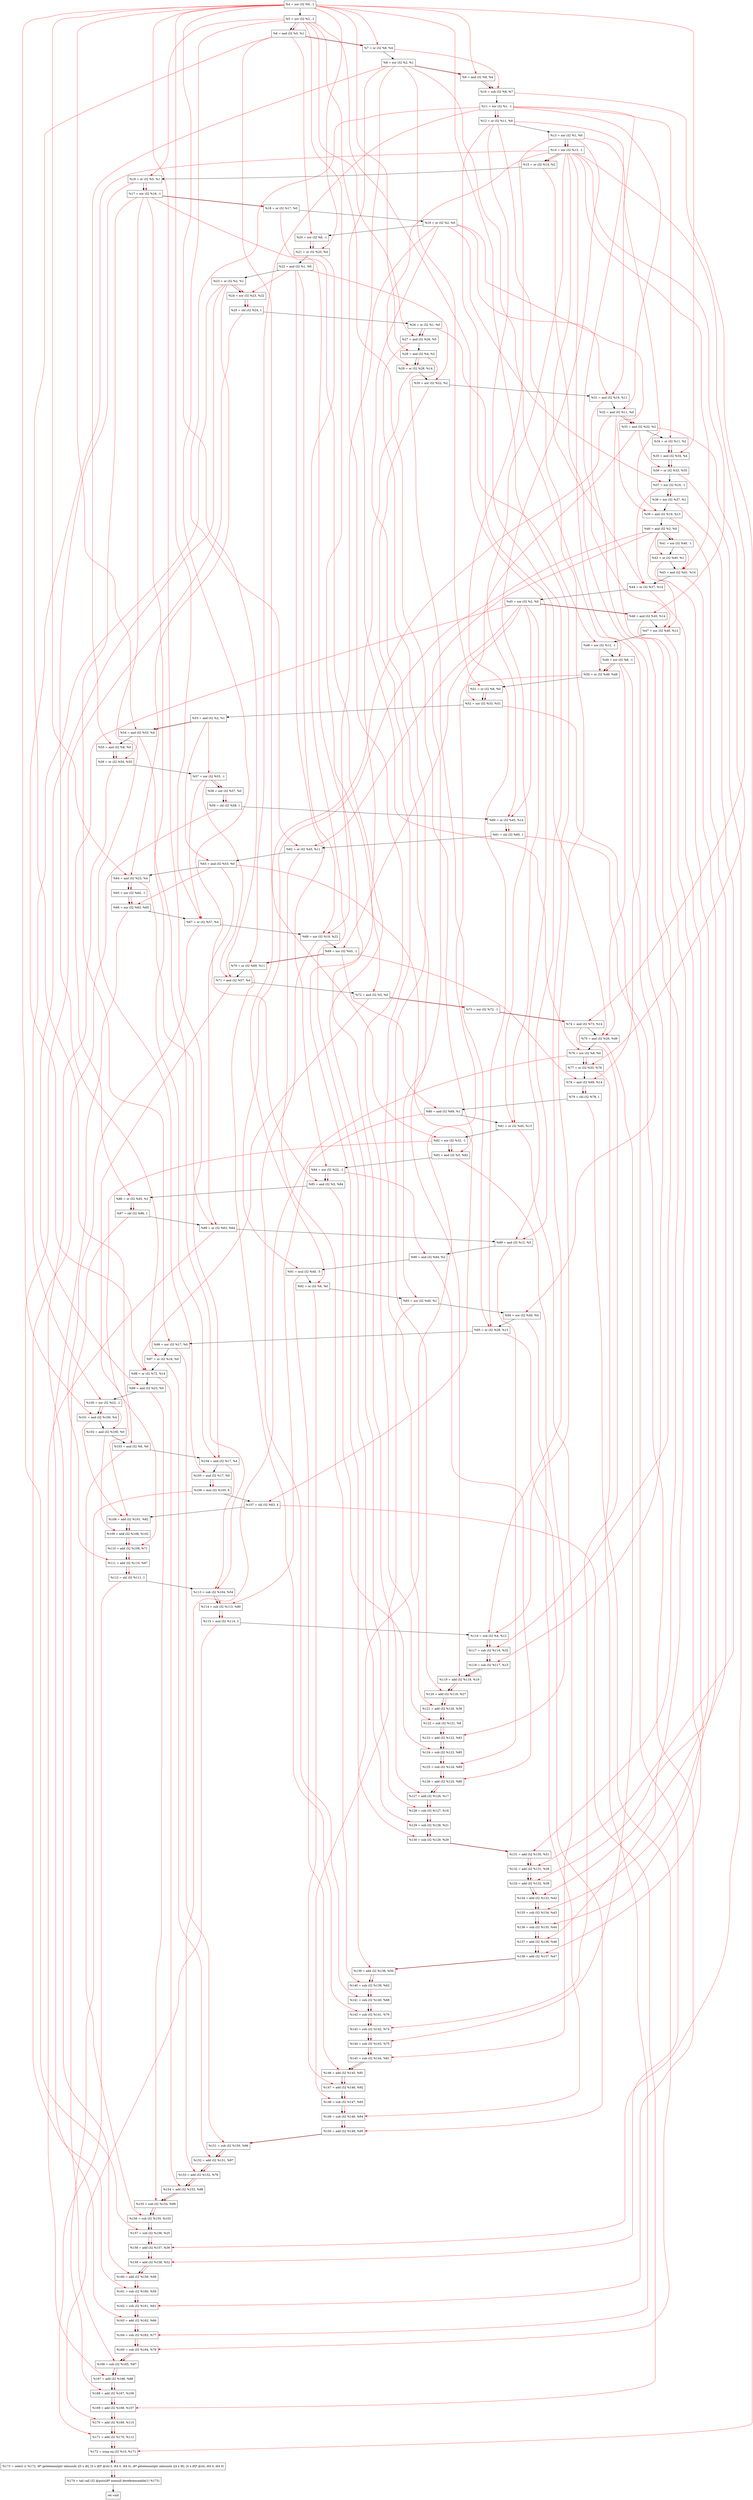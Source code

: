 digraph "DFG for'crackme' function" {
	Node0x205d810[shape=record, label="  %4 = xor i32 %0, -1"];
	Node0x205d8d0[shape=record, label="  %5 = xor i32 %2, -1"];
	Node0x205d940[shape=record, label="  %6 = and i32 %5, %1"];
	Node0x205d9b0[shape=record, label="  %7 = or i32 %6, %4"];
	Node0x205da20[shape=record, label="  %8 = xor i32 %2, %1"];
	Node0x205da90[shape=record, label="  %9 = and i32 %8, %4"];
	Node0x205db00[shape=record, label="  %10 = sub i32 %9, %7"];
	Node0x205db70[shape=record, label="  %11 = xor i32 %1, -1"];
	Node0x205dbe0[shape=record, label="  %12 = or i32 %11, %0"];
	Node0x205dc50[shape=record, label="  %13 = xor i32 %1, %0"];
	Node0x205dcc0[shape=record, label="  %14 = xor i32 %13, -1"];
	Node0x205dd30[shape=record, label="  %15 = or i32 %14, %2"];
	Node0x205dda0[shape=record, label="  %16 = or i32 %5, %1"];
	Node0x205de10[shape=record, label="  %17 = xor i32 %16, -1"];
	Node0x205de80[shape=record, label="  %18 = or i32 %17, %0"];
	Node0x205def0[shape=record, label="  %19 = or i32 %2, %0"];
	Node0x205df60[shape=record, label="  %20 = xor i32 %6, -1"];
	Node0x205dfd0[shape=record, label="  %21 = or i32 %20, %4"];
	Node0x205e040[shape=record, label="  %22 = and i32 %1, %0"];
	Node0x205e0b0[shape=record, label="  %23 = or i32 %2, %1"];
	Node0x205e120[shape=record, label="  %24 = xor i32 %23, %22"];
	Node0x205e190[shape=record, label="  %25 = shl i32 %24, 1"];
	Node0x205e200[shape=record, label="  %26 = or i32 %1, %0"];
	Node0x205e270[shape=record, label="  %27 = and i32 %26, %5"];
	Node0x205e2e0[shape=record, label="  %28 = and i32 %4, %2"];
	Node0x205e350[shape=record, label="  %29 = or i32 %28, %14"];
	Node0x205e3c0[shape=record, label="  %30 = xor i32 %22, %2"];
	Node0x205e430[shape=record, label="  %31 = and i32 %19, %11"];
	Node0x205e4a0[shape=record, label="  %32 = and i32 %11, %0"];
	Node0x205e720[shape=record, label="  %33 = and i32 %32, %2"];
	Node0x205e790[shape=record, label="  %34 = or i32 %11, %2"];
	Node0x205e800[shape=record, label="  %35 = and i32 %34, %4"];
	Node0x205e870[shape=record, label="  %36 = or i32 %33, %35"];
	Node0x205e8e0[shape=record, label="  %37 = xor i32 %19, -1"];
	Node0x205e950[shape=record, label="  %38 = xor i32 %37, %1"];
	Node0x205e9c0[shape=record, label="  %39 = and i32 %19, %13"];
	Node0x205ea30[shape=record, label="  %40 = and i32 %2, %0"];
	Node0x205eaa0[shape=record, label="  %41 = xor i32 %40, -1"];
	Node0x205eb10[shape=record, label="  %42 = or i32 %40, %1"];
	Node0x205eb80[shape=record, label="  %43 = and i32 %41, %14"];
	Node0x205ebf0[shape=record, label="  %44 = or i32 %37, %14"];
	Node0x205ec60[shape=record, label="  %45 = xor i32 %2, %0"];
	Node0x205ecd0[shape=record, label="  %46 = and i32 %45, %14"];
	Node0x205ed40[shape=record, label="  %47 = xor i32 %40, %12"];
	Node0x205edb0[shape=record, label="  %48 = xor i32 %12, -1"];
	Node0x205ee20[shape=record, label="  %49 = xor i32 %8, -1"];
	Node0x205ee90[shape=record, label="  %50 = or i32 %49, %48"];
	Node0x205ef00[shape=record, label="  %51 = or i32 %8, %0"];
	Node0x205ef70[shape=record, label="  %52 = xor i32 %33, %51"];
	Node0x205efe0[shape=record, label="  %53 = and i32 %2, %1"];
	Node0x205f050[shape=record, label="  %54 = and i32 %53, %4"];
	Node0x205f0c0[shape=record, label="  %55 = and i32 %8, %0"];
	Node0x205f130[shape=record, label="  %56 = or i32 %54, %55"];
	Node0x205f1a0[shape=record, label="  %57 = xor i32 %53, -1"];
	Node0x205f210[shape=record, label="  %58 = xor i32 %57, %0"];
	Node0x205f280[shape=record, label="  %59 = shl i32 %58, 1"];
	Node0x205f2f0[shape=record, label="  %60 = or i32 %45, %14"];
	Node0x205f360[shape=record, label="  %61 = shl i32 %60, 1"];
	Node0x205f3d0[shape=record, label="  %62 = or i32 %45, %11"];
	Node0x205f440[shape=record, label="  %63 = and i32 %53, %0"];
	Node0x205f4b0[shape=record, label="  %64 = and i32 %23, %4"];
	Node0x205f930[shape=record, label="  %65 = xor i32 %64, -1"];
	Node0x205f9a0[shape=record, label="  %66 = xor i32 %63, %65"];
	Node0x205fa10[shape=record, label="  %67 = or i32 %57, %4"];
	Node0x205fa80[shape=record, label="  %68 = xor i32 %19, %22"];
	Node0x205faf0[shape=record, label="  %69 = xor i32 %45, -1"];
	Node0x205fb60[shape=record, label="  %70 = or i32 %69, %11"];
	Node0x205fbd0[shape=record, label="  %71 = and i32 %57, %4"];
	Node0x205fc40[shape=record, label="  %72 = and i32 %5, %0"];
	Node0x205fcb0[shape=record, label="  %73 = xor i32 %72, -1"];
	Node0x205fd20[shape=record, label="  %74 = and i32 %73, %14"];
	Node0x205fd90[shape=record, label="  %75 = and i32 %26, %49"];
	Node0x205fe00[shape=record, label="  %76 = xor i32 %8, %0"];
	Node0x205fe70[shape=record, label="  %77 = or i32 %33, %76"];
	Node0x205fee0[shape=record, label="  %78 = and i32 %69, %14"];
	Node0x205ff50[shape=record, label="  %79 = shl i32 %78, 1"];
	Node0x205ffc0[shape=record, label="  %80 = and i32 %69, %1"];
	Node0x2060030[shape=record, label="  %81 = or i32 %45, %13"];
	Node0x20600a0[shape=record, label="  %82 = xor i32 %32, -1"];
	Node0x2060110[shape=record, label="  %83 = and i32 %5, %82"];
	Node0x2060180[shape=record, label="  %84 = xor i32 %22, -1"];
	Node0x20601f0[shape=record, label="  %85 = and i32 %5, %84"];
	Node0x2060260[shape=record, label="  %86 = or i32 %45, %1"];
	Node0x20602d0[shape=record, label="  %87 = shl i32 %86, 1"];
	Node0x2060340[shape=record, label="  %88 = or i32 %63, %64"];
	Node0x20603b0[shape=record, label="  %89 = and i32 %12, %5"];
	Node0x2060420[shape=record, label="  %90 = and i32 %84, %2"];
	Node0x20604c0[shape=record, label="  %91 = mul i32 %40, -5"];
	Node0x2060530[shape=record, label="  %92 = or i32 %6, %0"];
	Node0x20605a0[shape=record, label="  %93 = xor i32 %40, %1"];
	Node0x2060610[shape=record, label="  %94 = xor i32 %49, %0"];
	Node0x2060680[shape=record, label="  %95 = or i32 %28, %13"];
	Node0x20606f0[shape=record, label="  %96 = xor i32 %17, %0"];
	Node0x2060760[shape=record, label="  %97 = or i32 %16, %0"];
	Node0x20607d0[shape=record, label="  %98 = or i32 %72, %14"];
	Node0x2060840[shape=record, label="  %99 = and i32 %23, %0"];
	Node0x20608b0[shape=record, label="  %100 = xor i32 %23, -1"];
	Node0x2060920[shape=record, label="  %101 = and i32 %100, %4"];
	Node0x2060990[shape=record, label="  %102 = and i32 %100, %0"];
	Node0x2060a00[shape=record, label="  %103 = and i32 %6, %0"];
	Node0x2060a70[shape=record, label="  %104 = and i32 %17, %4"];
	Node0x2060ae0[shape=record, label="  %105 = and i32 %17, %0"];
	Node0x2060b80[shape=record, label="  %106 = mul i32 %105, 6"];
	Node0x2060c20[shape=record, label="  %107 = shl i32 %63, 4"];
	Node0x2060c90[shape=record, label="  %108 = add i32 %101, %82"];
	Node0x2060d00[shape=record, label="  %109 = add i32 %108, %102"];
	Node0x2060d70[shape=record, label="  %110 = add i32 %109, %71"];
	Node0x2060de0[shape=record, label="  %111 = add i32 %110, %67"];
	Node0x2060e50[shape=record, label="  %112 = shl i32 %111, 1"];
	Node0x2060ec0[shape=record, label="  %113 = sub i32 %104, %54"];
	Node0x2060f30[shape=record, label="  %114 = sub i32 %113, %80"];
	Node0x2060fd0[shape=record, label="  %115 = mul i32 %114, 3"];
	Node0x2061040[shape=record, label="  %116 = sub i32 %4, %12"];
	Node0x20610b0[shape=record, label="  %117 = sub i32 %116, %32"];
	Node0x2061120[shape=record, label="  %118 = sub i32 %117, %15"];
	Node0x2061190[shape=record, label="  %119 = add i32 %118, %19"];
	Node0x2061200[shape=record, label="  %120 = add i32 %119, %27"];
	Node0x2061270[shape=record, label="  %121 = add i32 %120, %30"];
	Node0x20612e0[shape=record, label="  %122 = sub i32 %121, %8"];
	Node0x2061350[shape=record, label="  %123 = add i32 %122, %83"];
	Node0x20613c0[shape=record, label="  %124 = sub i32 %123, %85"];
	Node0x2061430[shape=record, label="  %125 = sub i32 %124, %89"];
	Node0x20614a0[shape=record, label="  %126 = add i32 %125, %90"];
	Node0x2061510[shape=record, label="  %127 = add i32 %126, %17"];
	Node0x2061580[shape=record, label="  %128 = sub i32 %127, %18"];
	Node0x2061e00[shape=record, label="  %129 = sub i32 %128, %21"];
	Node0x2061e70[shape=record, label="  %130 = sub i32 %129, %29"];
	Node0x2061ee0[shape=record, label="  %131 = add i32 %130, %31"];
	Node0x2061f50[shape=record, label="  %132 = add i32 %131, %38"];
	Node0x2061fc0[shape=record, label="  %133 = add i32 %132, %39"];
	Node0x2062030[shape=record, label="  %134 = add i32 %133, %42"];
	Node0x20620a0[shape=record, label="  %135 = sub i32 %134, %43"];
	Node0x2062110[shape=record, label="  %136 = sub i32 %135, %44"];
	Node0x2062180[shape=record, label="  %137 = add i32 %136, %46"];
	Node0x20621f0[shape=record, label="  %138 = add i32 %137, %47"];
	Node0x2062260[shape=record, label="  %139 = add i32 %138, %50"];
	Node0x20622d0[shape=record, label="  %140 = sub i32 %139, %62"];
	Node0x2062340[shape=record, label="  %141 = sub i32 %140, %68"];
	Node0x20623b0[shape=record, label="  %142 = sub i32 %141, %70"];
	Node0x2062420[shape=record, label="  %143 = sub i32 %142, %74"];
	Node0x2062490[shape=record, label="  %144 = sub i32 %143, %75"];
	Node0x2062500[shape=record, label="  %145 = sub i32 %144, %81"];
	Node0x2062570[shape=record, label="  %146 = add i32 %145, %91"];
	Node0x20625e0[shape=record, label="  %147 = add i32 %146, %92"];
	Node0x2062650[shape=record, label="  %148 = sub i32 %147, %93"];
	Node0x20626c0[shape=record, label="  %149 = sub i32 %148, %94"];
	Node0x2062730[shape=record, label="  %150 = add i32 %149, %95"];
	Node0x20627a0[shape=record, label="  %151 = sub i32 %150, %96"];
	Node0x2062810[shape=record, label="  %152 = add i32 %151, %97"];
	Node0x2062880[shape=record, label="  %153 = add i32 %152, %76"];
	Node0x20628f0[shape=record, label="  %154 = add i32 %153, %98"];
	Node0x2062960[shape=record, label="  %155 = sub i32 %154, %99"];
	Node0x20629d0[shape=record, label="  %156 = sub i32 %155, %103"];
	Node0x2062a40[shape=record, label="  %157 = sub i32 %156, %25"];
	Node0x2062ab0[shape=record, label="  %158 = add i32 %157, %36"];
	Node0x2062b20[shape=record, label="  %159 = add i32 %158, %52"];
	Node0x2062b90[shape=record, label="  %160 = add i32 %159, %56"];
	Node0x2062c00[shape=record, label="  %161 = sub i32 %160, %59"];
	Node0x2062c70[shape=record, label="  %162 = sub i32 %161, %61"];
	Node0x2062ce0[shape=record, label="  %163 = add i32 %162, %66"];
	Node0x2062d50[shape=record, label="  %164 = sub i32 %163, %77"];
	Node0x2062dc0[shape=record, label="  %165 = sub i32 %164, %79"];
	Node0x2062e30[shape=record, label="  %166 = sub i32 %165, %87"];
	Node0x2062ea0[shape=record, label="  %167 = add i32 %166, %88"];
	Node0x2062f10[shape=record, label="  %168 = add i32 %167, %106"];
	Node0x2062f80[shape=record, label="  %169 = add i32 %168, %107"];
	Node0x2062ff0[shape=record, label="  %170 = add i32 %169, %115"];
	Node0x2063060[shape=record, label="  %171 = add i32 %170, %112"];
	Node0x20630d0[shape=record, label="  %172 = icmp eq i32 %10, %171"];
	Node0x1ffd268[shape=record, label="  %173 = select i1 %172, i8* getelementptr inbounds ([5 x i8], [5 x i8]* @str.3, i64 0, i64 0), i8* getelementptr inbounds ([4 x i8], [4 x i8]* @str, i64 0, i64 0)"];
	Node0x2063360[shape=record, label="  %174 = tail call i32 @puts(i8* nonnull dereferenceable(1) %173)"];
	Node0x20633b0[shape=record, label="  ret void"];
	Node0x205d810 -> Node0x205d8d0;
	Node0x205d8d0 -> Node0x205d940;
	Node0x205d940 -> Node0x205d9b0;
	Node0x205d9b0 -> Node0x205da20;
	Node0x205da20 -> Node0x205da90;
	Node0x205da90 -> Node0x205db00;
	Node0x205db00 -> Node0x205db70;
	Node0x205db70 -> Node0x205dbe0;
	Node0x205dbe0 -> Node0x205dc50;
	Node0x205dc50 -> Node0x205dcc0;
	Node0x205dcc0 -> Node0x205dd30;
	Node0x205dd30 -> Node0x205dda0;
	Node0x205dda0 -> Node0x205de10;
	Node0x205de10 -> Node0x205de80;
	Node0x205de80 -> Node0x205def0;
	Node0x205def0 -> Node0x205df60;
	Node0x205df60 -> Node0x205dfd0;
	Node0x205dfd0 -> Node0x205e040;
	Node0x205e040 -> Node0x205e0b0;
	Node0x205e0b0 -> Node0x205e120;
	Node0x205e120 -> Node0x205e190;
	Node0x205e190 -> Node0x205e200;
	Node0x205e200 -> Node0x205e270;
	Node0x205e270 -> Node0x205e2e0;
	Node0x205e2e0 -> Node0x205e350;
	Node0x205e350 -> Node0x205e3c0;
	Node0x205e3c0 -> Node0x205e430;
	Node0x205e430 -> Node0x205e4a0;
	Node0x205e4a0 -> Node0x205e720;
	Node0x205e720 -> Node0x205e790;
	Node0x205e790 -> Node0x205e800;
	Node0x205e800 -> Node0x205e870;
	Node0x205e870 -> Node0x205e8e0;
	Node0x205e8e0 -> Node0x205e950;
	Node0x205e950 -> Node0x205e9c0;
	Node0x205e9c0 -> Node0x205ea30;
	Node0x205ea30 -> Node0x205eaa0;
	Node0x205eaa0 -> Node0x205eb10;
	Node0x205eb10 -> Node0x205eb80;
	Node0x205eb80 -> Node0x205ebf0;
	Node0x205ebf0 -> Node0x205ec60;
	Node0x205ec60 -> Node0x205ecd0;
	Node0x205ecd0 -> Node0x205ed40;
	Node0x205ed40 -> Node0x205edb0;
	Node0x205edb0 -> Node0x205ee20;
	Node0x205ee20 -> Node0x205ee90;
	Node0x205ee90 -> Node0x205ef00;
	Node0x205ef00 -> Node0x205ef70;
	Node0x205ef70 -> Node0x205efe0;
	Node0x205efe0 -> Node0x205f050;
	Node0x205f050 -> Node0x205f0c0;
	Node0x205f0c0 -> Node0x205f130;
	Node0x205f130 -> Node0x205f1a0;
	Node0x205f1a0 -> Node0x205f210;
	Node0x205f210 -> Node0x205f280;
	Node0x205f280 -> Node0x205f2f0;
	Node0x205f2f0 -> Node0x205f360;
	Node0x205f360 -> Node0x205f3d0;
	Node0x205f3d0 -> Node0x205f440;
	Node0x205f440 -> Node0x205f4b0;
	Node0x205f4b0 -> Node0x205f930;
	Node0x205f930 -> Node0x205f9a0;
	Node0x205f9a0 -> Node0x205fa10;
	Node0x205fa10 -> Node0x205fa80;
	Node0x205fa80 -> Node0x205faf0;
	Node0x205faf0 -> Node0x205fb60;
	Node0x205fb60 -> Node0x205fbd0;
	Node0x205fbd0 -> Node0x205fc40;
	Node0x205fc40 -> Node0x205fcb0;
	Node0x205fcb0 -> Node0x205fd20;
	Node0x205fd20 -> Node0x205fd90;
	Node0x205fd90 -> Node0x205fe00;
	Node0x205fe00 -> Node0x205fe70;
	Node0x205fe70 -> Node0x205fee0;
	Node0x205fee0 -> Node0x205ff50;
	Node0x205ff50 -> Node0x205ffc0;
	Node0x205ffc0 -> Node0x2060030;
	Node0x2060030 -> Node0x20600a0;
	Node0x20600a0 -> Node0x2060110;
	Node0x2060110 -> Node0x2060180;
	Node0x2060180 -> Node0x20601f0;
	Node0x20601f0 -> Node0x2060260;
	Node0x2060260 -> Node0x20602d0;
	Node0x20602d0 -> Node0x2060340;
	Node0x2060340 -> Node0x20603b0;
	Node0x20603b0 -> Node0x2060420;
	Node0x2060420 -> Node0x20604c0;
	Node0x20604c0 -> Node0x2060530;
	Node0x2060530 -> Node0x20605a0;
	Node0x20605a0 -> Node0x2060610;
	Node0x2060610 -> Node0x2060680;
	Node0x2060680 -> Node0x20606f0;
	Node0x20606f0 -> Node0x2060760;
	Node0x2060760 -> Node0x20607d0;
	Node0x20607d0 -> Node0x2060840;
	Node0x2060840 -> Node0x20608b0;
	Node0x20608b0 -> Node0x2060920;
	Node0x2060920 -> Node0x2060990;
	Node0x2060990 -> Node0x2060a00;
	Node0x2060a00 -> Node0x2060a70;
	Node0x2060a70 -> Node0x2060ae0;
	Node0x2060ae0 -> Node0x2060b80;
	Node0x2060b80 -> Node0x2060c20;
	Node0x2060c20 -> Node0x2060c90;
	Node0x2060c90 -> Node0x2060d00;
	Node0x2060d00 -> Node0x2060d70;
	Node0x2060d70 -> Node0x2060de0;
	Node0x2060de0 -> Node0x2060e50;
	Node0x2060e50 -> Node0x2060ec0;
	Node0x2060ec0 -> Node0x2060f30;
	Node0x2060f30 -> Node0x2060fd0;
	Node0x2060fd0 -> Node0x2061040;
	Node0x2061040 -> Node0x20610b0;
	Node0x20610b0 -> Node0x2061120;
	Node0x2061120 -> Node0x2061190;
	Node0x2061190 -> Node0x2061200;
	Node0x2061200 -> Node0x2061270;
	Node0x2061270 -> Node0x20612e0;
	Node0x20612e0 -> Node0x2061350;
	Node0x2061350 -> Node0x20613c0;
	Node0x20613c0 -> Node0x2061430;
	Node0x2061430 -> Node0x20614a0;
	Node0x20614a0 -> Node0x2061510;
	Node0x2061510 -> Node0x2061580;
	Node0x2061580 -> Node0x2061e00;
	Node0x2061e00 -> Node0x2061e70;
	Node0x2061e70 -> Node0x2061ee0;
	Node0x2061ee0 -> Node0x2061f50;
	Node0x2061f50 -> Node0x2061fc0;
	Node0x2061fc0 -> Node0x2062030;
	Node0x2062030 -> Node0x20620a0;
	Node0x20620a0 -> Node0x2062110;
	Node0x2062110 -> Node0x2062180;
	Node0x2062180 -> Node0x20621f0;
	Node0x20621f0 -> Node0x2062260;
	Node0x2062260 -> Node0x20622d0;
	Node0x20622d0 -> Node0x2062340;
	Node0x2062340 -> Node0x20623b0;
	Node0x20623b0 -> Node0x2062420;
	Node0x2062420 -> Node0x2062490;
	Node0x2062490 -> Node0x2062500;
	Node0x2062500 -> Node0x2062570;
	Node0x2062570 -> Node0x20625e0;
	Node0x20625e0 -> Node0x2062650;
	Node0x2062650 -> Node0x20626c0;
	Node0x20626c0 -> Node0x2062730;
	Node0x2062730 -> Node0x20627a0;
	Node0x20627a0 -> Node0x2062810;
	Node0x2062810 -> Node0x2062880;
	Node0x2062880 -> Node0x20628f0;
	Node0x20628f0 -> Node0x2062960;
	Node0x2062960 -> Node0x20629d0;
	Node0x20629d0 -> Node0x2062a40;
	Node0x2062a40 -> Node0x2062ab0;
	Node0x2062ab0 -> Node0x2062b20;
	Node0x2062b20 -> Node0x2062b90;
	Node0x2062b90 -> Node0x2062c00;
	Node0x2062c00 -> Node0x2062c70;
	Node0x2062c70 -> Node0x2062ce0;
	Node0x2062ce0 -> Node0x2062d50;
	Node0x2062d50 -> Node0x2062dc0;
	Node0x2062dc0 -> Node0x2062e30;
	Node0x2062e30 -> Node0x2062ea0;
	Node0x2062ea0 -> Node0x2062f10;
	Node0x2062f10 -> Node0x2062f80;
	Node0x2062f80 -> Node0x2062ff0;
	Node0x2062ff0 -> Node0x2063060;
	Node0x2063060 -> Node0x20630d0;
	Node0x20630d0 -> Node0x1ffd268;
	Node0x1ffd268 -> Node0x2063360;
	Node0x2063360 -> Node0x20633b0;
edge [color=red]
	Node0x205d8d0 -> Node0x205d940;
	Node0x205d940 -> Node0x205d9b0;
	Node0x205d810 -> Node0x205d9b0;
	Node0x205da20 -> Node0x205da90;
	Node0x205d810 -> Node0x205da90;
	Node0x205da90 -> Node0x205db00;
	Node0x205d9b0 -> Node0x205db00;
	Node0x205db70 -> Node0x205dbe0;
	Node0x205dc50 -> Node0x205dcc0;
	Node0x205dcc0 -> Node0x205dd30;
	Node0x205d8d0 -> Node0x205dda0;
	Node0x205dda0 -> Node0x205de10;
	Node0x205de10 -> Node0x205de80;
	Node0x205d940 -> Node0x205df60;
	Node0x205df60 -> Node0x205dfd0;
	Node0x205d810 -> Node0x205dfd0;
	Node0x205e0b0 -> Node0x205e120;
	Node0x205e040 -> Node0x205e120;
	Node0x205e120 -> Node0x205e190;
	Node0x205e200 -> Node0x205e270;
	Node0x205d8d0 -> Node0x205e270;
	Node0x205d810 -> Node0x205e2e0;
	Node0x205e2e0 -> Node0x205e350;
	Node0x205dcc0 -> Node0x205e350;
	Node0x205e040 -> Node0x205e3c0;
	Node0x205def0 -> Node0x205e430;
	Node0x205db70 -> Node0x205e430;
	Node0x205db70 -> Node0x205e4a0;
	Node0x205e4a0 -> Node0x205e720;
	Node0x205db70 -> Node0x205e790;
	Node0x205e790 -> Node0x205e800;
	Node0x205d810 -> Node0x205e800;
	Node0x205e720 -> Node0x205e870;
	Node0x205e800 -> Node0x205e870;
	Node0x205def0 -> Node0x205e8e0;
	Node0x205e8e0 -> Node0x205e950;
	Node0x205def0 -> Node0x205e9c0;
	Node0x205dc50 -> Node0x205e9c0;
	Node0x205ea30 -> Node0x205eaa0;
	Node0x205ea30 -> Node0x205eb10;
	Node0x205eaa0 -> Node0x205eb80;
	Node0x205dcc0 -> Node0x205eb80;
	Node0x205e8e0 -> Node0x205ebf0;
	Node0x205dcc0 -> Node0x205ebf0;
	Node0x205ec60 -> Node0x205ecd0;
	Node0x205dcc0 -> Node0x205ecd0;
	Node0x205ea30 -> Node0x205ed40;
	Node0x205dbe0 -> Node0x205ed40;
	Node0x205dbe0 -> Node0x205edb0;
	Node0x205da20 -> Node0x205ee20;
	Node0x205ee20 -> Node0x205ee90;
	Node0x205edb0 -> Node0x205ee90;
	Node0x205da20 -> Node0x205ef00;
	Node0x205e720 -> Node0x205ef70;
	Node0x205ef00 -> Node0x205ef70;
	Node0x205efe0 -> Node0x205f050;
	Node0x205d810 -> Node0x205f050;
	Node0x205da20 -> Node0x205f0c0;
	Node0x205f050 -> Node0x205f130;
	Node0x205f0c0 -> Node0x205f130;
	Node0x205efe0 -> Node0x205f1a0;
	Node0x205f1a0 -> Node0x205f210;
	Node0x205f210 -> Node0x205f280;
	Node0x205ec60 -> Node0x205f2f0;
	Node0x205dcc0 -> Node0x205f2f0;
	Node0x205f2f0 -> Node0x205f360;
	Node0x205ec60 -> Node0x205f3d0;
	Node0x205db70 -> Node0x205f3d0;
	Node0x205efe0 -> Node0x205f440;
	Node0x205e0b0 -> Node0x205f4b0;
	Node0x205d810 -> Node0x205f4b0;
	Node0x205f4b0 -> Node0x205f930;
	Node0x205f440 -> Node0x205f9a0;
	Node0x205f930 -> Node0x205f9a0;
	Node0x205f1a0 -> Node0x205fa10;
	Node0x205d810 -> Node0x205fa10;
	Node0x205def0 -> Node0x205fa80;
	Node0x205e040 -> Node0x205fa80;
	Node0x205ec60 -> Node0x205faf0;
	Node0x205faf0 -> Node0x205fb60;
	Node0x205db70 -> Node0x205fb60;
	Node0x205f1a0 -> Node0x205fbd0;
	Node0x205d810 -> Node0x205fbd0;
	Node0x205d8d0 -> Node0x205fc40;
	Node0x205fc40 -> Node0x205fcb0;
	Node0x205fcb0 -> Node0x205fd20;
	Node0x205dcc0 -> Node0x205fd20;
	Node0x205e200 -> Node0x205fd90;
	Node0x205ee20 -> Node0x205fd90;
	Node0x205da20 -> Node0x205fe00;
	Node0x205e720 -> Node0x205fe70;
	Node0x205fe00 -> Node0x205fe70;
	Node0x205faf0 -> Node0x205fee0;
	Node0x205dcc0 -> Node0x205fee0;
	Node0x205fee0 -> Node0x205ff50;
	Node0x205faf0 -> Node0x205ffc0;
	Node0x205ec60 -> Node0x2060030;
	Node0x205dc50 -> Node0x2060030;
	Node0x205e4a0 -> Node0x20600a0;
	Node0x205d8d0 -> Node0x2060110;
	Node0x20600a0 -> Node0x2060110;
	Node0x205e040 -> Node0x2060180;
	Node0x205d8d0 -> Node0x20601f0;
	Node0x2060180 -> Node0x20601f0;
	Node0x205ec60 -> Node0x2060260;
	Node0x2060260 -> Node0x20602d0;
	Node0x205f440 -> Node0x2060340;
	Node0x205f4b0 -> Node0x2060340;
	Node0x205dbe0 -> Node0x20603b0;
	Node0x205d8d0 -> Node0x20603b0;
	Node0x2060180 -> Node0x2060420;
	Node0x205ea30 -> Node0x20604c0;
	Node0x205d940 -> Node0x2060530;
	Node0x205ea30 -> Node0x20605a0;
	Node0x205ee20 -> Node0x2060610;
	Node0x205e2e0 -> Node0x2060680;
	Node0x205dc50 -> Node0x2060680;
	Node0x205de10 -> Node0x20606f0;
	Node0x205dda0 -> Node0x2060760;
	Node0x205fc40 -> Node0x20607d0;
	Node0x205dcc0 -> Node0x20607d0;
	Node0x205e0b0 -> Node0x2060840;
	Node0x205e0b0 -> Node0x20608b0;
	Node0x20608b0 -> Node0x2060920;
	Node0x205d810 -> Node0x2060920;
	Node0x20608b0 -> Node0x2060990;
	Node0x205d940 -> Node0x2060a00;
	Node0x205de10 -> Node0x2060a70;
	Node0x205d810 -> Node0x2060a70;
	Node0x205de10 -> Node0x2060ae0;
	Node0x2060ae0 -> Node0x2060b80;
	Node0x205f440 -> Node0x2060c20;
	Node0x2060920 -> Node0x2060c90;
	Node0x20600a0 -> Node0x2060c90;
	Node0x2060c90 -> Node0x2060d00;
	Node0x2060990 -> Node0x2060d00;
	Node0x2060d00 -> Node0x2060d70;
	Node0x205fbd0 -> Node0x2060d70;
	Node0x2060d70 -> Node0x2060de0;
	Node0x205fa10 -> Node0x2060de0;
	Node0x2060de0 -> Node0x2060e50;
	Node0x2060a70 -> Node0x2060ec0;
	Node0x205f050 -> Node0x2060ec0;
	Node0x2060ec0 -> Node0x2060f30;
	Node0x205ffc0 -> Node0x2060f30;
	Node0x2060f30 -> Node0x2060fd0;
	Node0x205d810 -> Node0x2061040;
	Node0x205dbe0 -> Node0x2061040;
	Node0x2061040 -> Node0x20610b0;
	Node0x205e4a0 -> Node0x20610b0;
	Node0x20610b0 -> Node0x2061120;
	Node0x205dd30 -> Node0x2061120;
	Node0x2061120 -> Node0x2061190;
	Node0x205def0 -> Node0x2061190;
	Node0x2061190 -> Node0x2061200;
	Node0x205e270 -> Node0x2061200;
	Node0x2061200 -> Node0x2061270;
	Node0x205e3c0 -> Node0x2061270;
	Node0x2061270 -> Node0x20612e0;
	Node0x205da20 -> Node0x20612e0;
	Node0x20612e0 -> Node0x2061350;
	Node0x2060110 -> Node0x2061350;
	Node0x2061350 -> Node0x20613c0;
	Node0x20601f0 -> Node0x20613c0;
	Node0x20613c0 -> Node0x2061430;
	Node0x20603b0 -> Node0x2061430;
	Node0x2061430 -> Node0x20614a0;
	Node0x2060420 -> Node0x20614a0;
	Node0x20614a0 -> Node0x2061510;
	Node0x205de10 -> Node0x2061510;
	Node0x2061510 -> Node0x2061580;
	Node0x205de80 -> Node0x2061580;
	Node0x2061580 -> Node0x2061e00;
	Node0x205dfd0 -> Node0x2061e00;
	Node0x2061e00 -> Node0x2061e70;
	Node0x205e350 -> Node0x2061e70;
	Node0x2061e70 -> Node0x2061ee0;
	Node0x205e430 -> Node0x2061ee0;
	Node0x2061ee0 -> Node0x2061f50;
	Node0x205e950 -> Node0x2061f50;
	Node0x2061f50 -> Node0x2061fc0;
	Node0x205e9c0 -> Node0x2061fc0;
	Node0x2061fc0 -> Node0x2062030;
	Node0x205eb10 -> Node0x2062030;
	Node0x2062030 -> Node0x20620a0;
	Node0x205eb80 -> Node0x20620a0;
	Node0x20620a0 -> Node0x2062110;
	Node0x205ebf0 -> Node0x2062110;
	Node0x2062110 -> Node0x2062180;
	Node0x205ecd0 -> Node0x2062180;
	Node0x2062180 -> Node0x20621f0;
	Node0x205ed40 -> Node0x20621f0;
	Node0x20621f0 -> Node0x2062260;
	Node0x205ee90 -> Node0x2062260;
	Node0x2062260 -> Node0x20622d0;
	Node0x205f3d0 -> Node0x20622d0;
	Node0x20622d0 -> Node0x2062340;
	Node0x205fa80 -> Node0x2062340;
	Node0x2062340 -> Node0x20623b0;
	Node0x205fb60 -> Node0x20623b0;
	Node0x20623b0 -> Node0x2062420;
	Node0x205fd20 -> Node0x2062420;
	Node0x2062420 -> Node0x2062490;
	Node0x205fd90 -> Node0x2062490;
	Node0x2062490 -> Node0x2062500;
	Node0x2060030 -> Node0x2062500;
	Node0x2062500 -> Node0x2062570;
	Node0x20604c0 -> Node0x2062570;
	Node0x2062570 -> Node0x20625e0;
	Node0x2060530 -> Node0x20625e0;
	Node0x20625e0 -> Node0x2062650;
	Node0x20605a0 -> Node0x2062650;
	Node0x2062650 -> Node0x20626c0;
	Node0x2060610 -> Node0x20626c0;
	Node0x20626c0 -> Node0x2062730;
	Node0x2060680 -> Node0x2062730;
	Node0x2062730 -> Node0x20627a0;
	Node0x20606f0 -> Node0x20627a0;
	Node0x20627a0 -> Node0x2062810;
	Node0x2060760 -> Node0x2062810;
	Node0x2062810 -> Node0x2062880;
	Node0x205fe00 -> Node0x2062880;
	Node0x2062880 -> Node0x20628f0;
	Node0x20607d0 -> Node0x20628f0;
	Node0x20628f0 -> Node0x2062960;
	Node0x2060840 -> Node0x2062960;
	Node0x2062960 -> Node0x20629d0;
	Node0x2060a00 -> Node0x20629d0;
	Node0x20629d0 -> Node0x2062a40;
	Node0x205e190 -> Node0x2062a40;
	Node0x2062a40 -> Node0x2062ab0;
	Node0x205e870 -> Node0x2062ab0;
	Node0x2062ab0 -> Node0x2062b20;
	Node0x205ef70 -> Node0x2062b20;
	Node0x2062b20 -> Node0x2062b90;
	Node0x205f130 -> Node0x2062b90;
	Node0x2062b90 -> Node0x2062c00;
	Node0x205f280 -> Node0x2062c00;
	Node0x2062c00 -> Node0x2062c70;
	Node0x205f360 -> Node0x2062c70;
	Node0x2062c70 -> Node0x2062ce0;
	Node0x205f9a0 -> Node0x2062ce0;
	Node0x2062ce0 -> Node0x2062d50;
	Node0x205fe70 -> Node0x2062d50;
	Node0x2062d50 -> Node0x2062dc0;
	Node0x205ff50 -> Node0x2062dc0;
	Node0x2062dc0 -> Node0x2062e30;
	Node0x20602d0 -> Node0x2062e30;
	Node0x2062e30 -> Node0x2062ea0;
	Node0x2060340 -> Node0x2062ea0;
	Node0x2062ea0 -> Node0x2062f10;
	Node0x2060b80 -> Node0x2062f10;
	Node0x2062f10 -> Node0x2062f80;
	Node0x2060c20 -> Node0x2062f80;
	Node0x2062f80 -> Node0x2062ff0;
	Node0x2060fd0 -> Node0x2062ff0;
	Node0x2062ff0 -> Node0x2063060;
	Node0x2060e50 -> Node0x2063060;
	Node0x205db00 -> Node0x20630d0;
	Node0x2063060 -> Node0x20630d0;
	Node0x20630d0 -> Node0x1ffd268;
	Node0x1ffd268 -> Node0x2063360;
}
